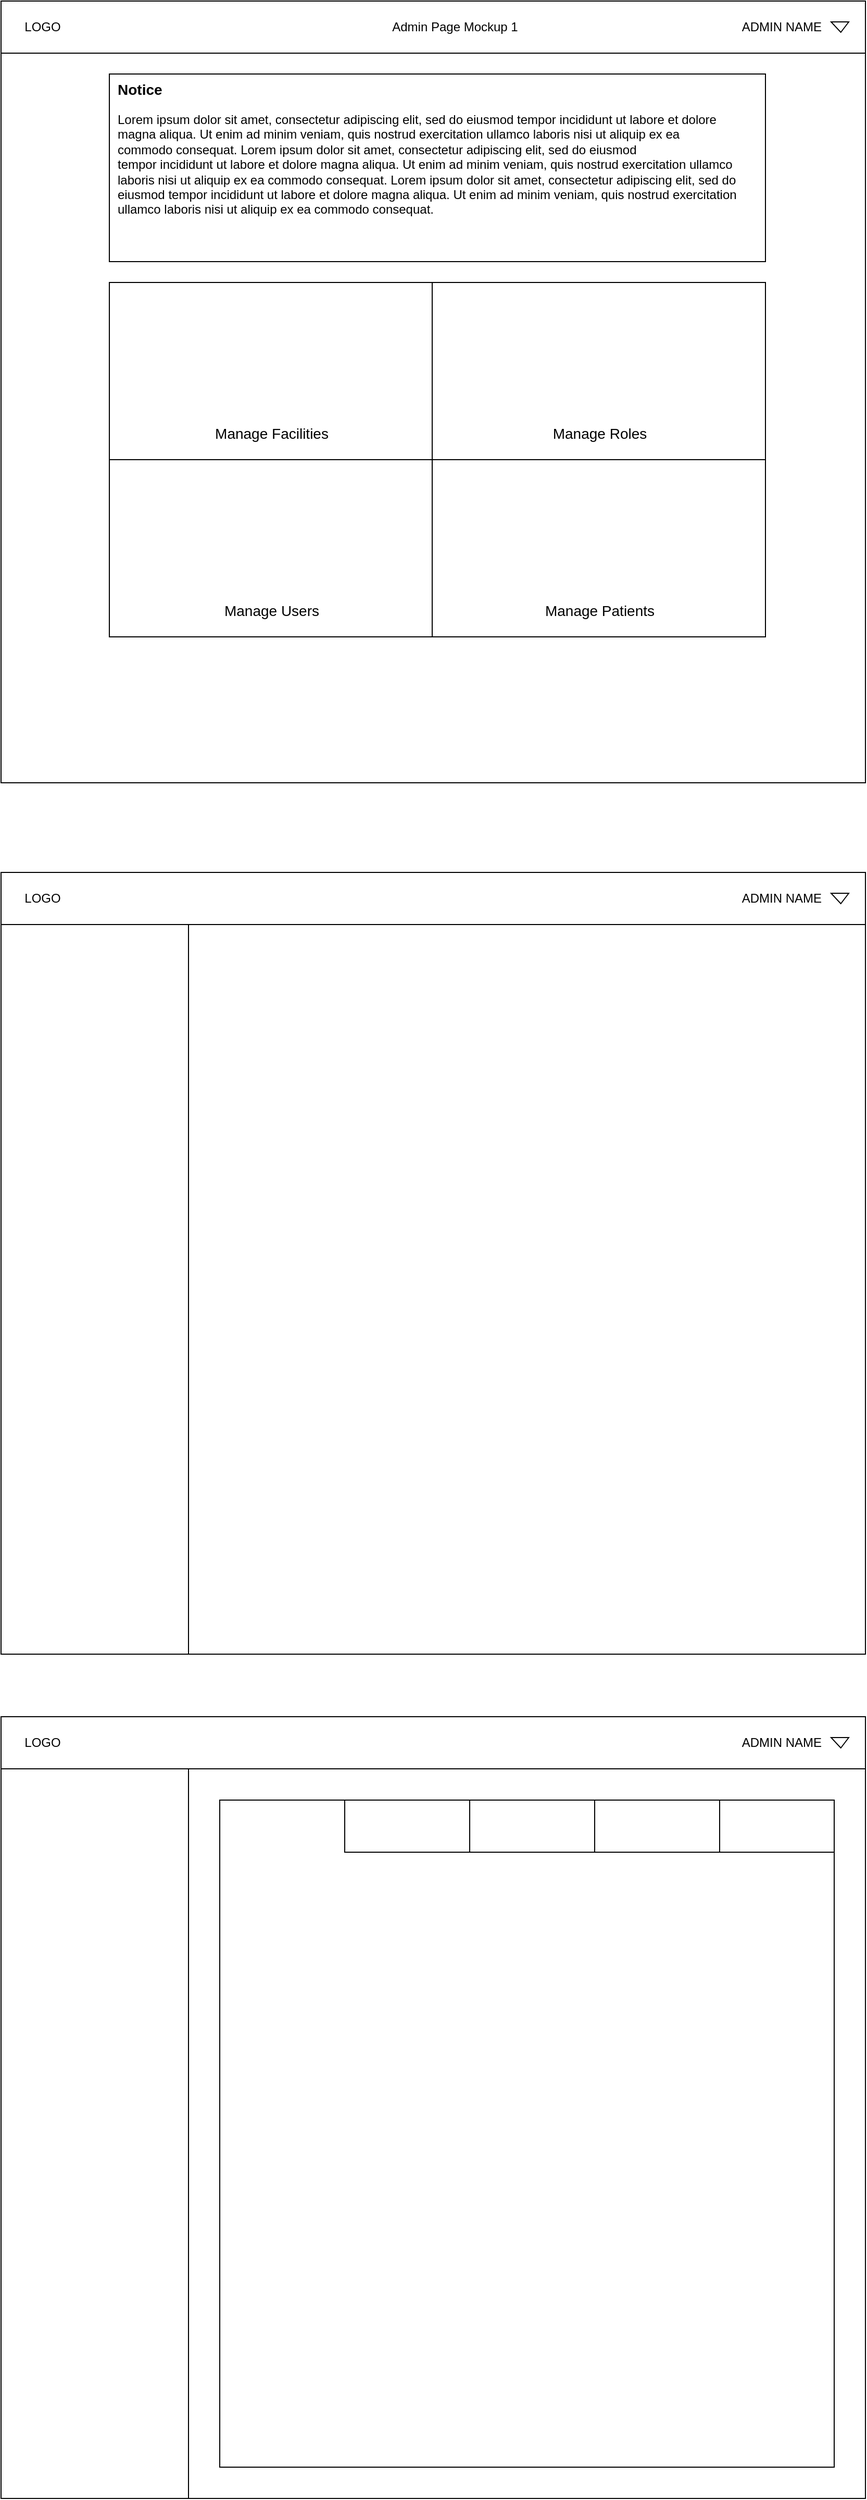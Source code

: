 <mxfile version="16.2.4" type="github">
  <diagram id="ZlVDRE46efvJjWPG35-X" name="Page-1">
    <mxGraphModel dx="974" dy="2740" grid="1" gridSize="10" guides="1" tooltips="1" connect="1" arrows="1" fold="1" page="1" pageScale="1" pageWidth="850" pageHeight="1100" math="0" shadow="0">
      <root>
        <mxCell id="0" />
        <mxCell id="1" parent="0" />
        <mxCell id="k_VhqZwvHw_klteU0AoN-1" value="" style="rounded=0;whiteSpace=wrap;html=1;" parent="1" vertex="1">
          <mxGeometry x="10" y="-1324" width="830" height="750" as="geometry" />
        </mxCell>
        <mxCell id="k_VhqZwvHw_klteU0AoN-3" value="" style="rounded=0;whiteSpace=wrap;html=1;" parent="1" vertex="1">
          <mxGeometry x="10" y="-1274" width="180" height="700" as="geometry" />
        </mxCell>
        <mxCell id="k_VhqZwvHw_klteU0AoN-13" value="" style="rounded=0;whiteSpace=wrap;html=1;" parent="1" vertex="1">
          <mxGeometry x="10" y="-2160" width="830" height="750" as="geometry" />
        </mxCell>
        <mxCell id="k_VhqZwvHw_klteU0AoN-14" value="" style="rounded=0;whiteSpace=wrap;html=1;" parent="1" vertex="1">
          <mxGeometry x="10" y="-2160" width="830" height="50" as="geometry" />
        </mxCell>
        <mxCell id="k_VhqZwvHw_klteU0AoN-16" value="LOGO" style="text;html=1;strokeColor=none;fillColor=none;align=center;verticalAlign=middle;whiteSpace=wrap;rounded=0;" parent="1" vertex="1">
          <mxGeometry x="20" y="-2150" width="60" height="30" as="geometry" />
        </mxCell>
        <mxCell id="k_VhqZwvHw_klteU0AoN-17" value="ADMIN NAME" style="text;html=1;strokeColor=none;fillColor=none;align=right;verticalAlign=middle;whiteSpace=wrap;rounded=0;" parent="1" vertex="1">
          <mxGeometry x="640" y="-2150" width="160" height="30" as="geometry" />
        </mxCell>
        <mxCell id="k_VhqZwvHw_klteU0AoN-19" value="" style="rounded=0;whiteSpace=wrap;html=1;" parent="1" vertex="1">
          <mxGeometry x="114" y="-1890" width="310" height="170" as="geometry" />
        </mxCell>
        <mxCell id="k_VhqZwvHw_klteU0AoN-20" value="" style="rounded=0;whiteSpace=wrap;html=1;" parent="1" vertex="1">
          <mxGeometry x="424" y="-1890" width="320" height="170" as="geometry" />
        </mxCell>
        <mxCell id="k_VhqZwvHw_klteU0AoN-21" value="" style="rounded=0;whiteSpace=wrap;html=1;" parent="1" vertex="1">
          <mxGeometry x="114" y="-1720" width="310" height="170" as="geometry" />
        </mxCell>
        <mxCell id="k_VhqZwvHw_klteU0AoN-22" value="" style="rounded=0;whiteSpace=wrap;html=1;" parent="1" vertex="1">
          <mxGeometry x="424" y="-1720" width="320" height="170" as="geometry" />
        </mxCell>
        <mxCell id="cs2jw7C7ojxvi7_q9Mmo-1" value="" style="rounded=0;whiteSpace=wrap;html=1;" parent="1" vertex="1">
          <mxGeometry x="114" y="-2090" width="630" height="180" as="geometry" />
        </mxCell>
        <mxCell id="cs2jw7C7ojxvi7_q9Mmo-2" value="Notice" style="text;html=1;strokeColor=none;fillColor=none;align=left;verticalAlign=middle;whiteSpace=wrap;rounded=0;fontStyle=1;fontSize=14;" parent="1" vertex="1">
          <mxGeometry x="120" y="-2090" width="160" height="30" as="geometry" />
        </mxCell>
        <mxCell id="cs2jw7C7ojxvi7_q9Mmo-3" value="Lorem ipsum dolor sit amet, consectetur adipiscing elit, sed do eiusmod tempor incididunt ut labore et dolore magna aliqua. Ut enim ad minim veniam, quis nostrud exercitation ullamco laboris nisi ut aliquip ex ea &lt;br&gt;commodo consequat. Lorem ipsum dolor sit amet, consectetur adipiscing elit, sed do eiusmod &lt;br&gt;tempor incididunt ut labore et dolore magna aliqua. Ut enim ad minim veniam, quis nostrud exercitation ullamco laboris nisi ut aliquip ex ea commodo consequat. Lorem ipsum dolor sit amet, consectetur adipiscing elit, sed do eiusmod tempor incididunt ut labore et dolore magna aliqua. Ut enim ad minim veniam, quis nostrud exercitation ullamco laboris nisi ut aliquip ex ea commodo consequat. " style="text;html=1;strokeColor=none;fillColor=none;align=left;verticalAlign=top;whiteSpace=wrap;rounded=0;" parent="1" vertex="1">
          <mxGeometry x="120" y="-2060" width="610" height="140" as="geometry" />
        </mxCell>
        <mxCell id="cs2jw7C7ojxvi7_q9Mmo-4" value="Manage Facilities" style="text;html=1;strokeColor=none;fillColor=none;align=center;verticalAlign=middle;whiteSpace=wrap;rounded=0;fontSize=14;" parent="1" vertex="1">
          <mxGeometry x="120" y="-1760" width="300" height="30" as="geometry" />
        </mxCell>
        <mxCell id="cs2jw7C7ojxvi7_q9Mmo-5" value="Manage Roles" style="text;html=1;strokeColor=none;fillColor=none;align=center;verticalAlign=middle;whiteSpace=wrap;rounded=0;fontSize=14;" parent="1" vertex="1">
          <mxGeometry x="430" y="-1760" width="310" height="30" as="geometry" />
        </mxCell>
        <mxCell id="cs2jw7C7ojxvi7_q9Mmo-6" value="Manage Users" style="text;html=1;strokeColor=none;fillColor=none;align=center;verticalAlign=middle;whiteSpace=wrap;rounded=0;fontSize=14;" parent="1" vertex="1">
          <mxGeometry x="120" y="-1590" width="300" height="30" as="geometry" />
        </mxCell>
        <mxCell id="cs2jw7C7ojxvi7_q9Mmo-8" value="" style="verticalLabelPosition=bottom;verticalAlign=top;html=1;shape=mxgraph.basic.acute_triangle;dx=0.45;fontSize=14;rotation=-180;" parent="1" vertex="1">
          <mxGeometry x="807" y="-2140" width="17" height="10" as="geometry" />
        </mxCell>
        <mxCell id="cs2jw7C7ojxvi7_q9Mmo-9" value="&lt;div&gt;Manage Patients&lt;br&gt;&lt;/div&gt;" style="text;html=1;strokeColor=none;fillColor=none;align=center;verticalAlign=middle;whiteSpace=wrap;rounded=0;fontSize=14;" parent="1" vertex="1">
          <mxGeometry x="430" y="-1590" width="310" height="30" as="geometry" />
        </mxCell>
        <mxCell id="cs2jw7C7ojxvi7_q9Mmo-11" value="" style="rounded=0;whiteSpace=wrap;html=1;" parent="1" vertex="1">
          <mxGeometry x="10" y="-1324" width="830" height="50" as="geometry" />
        </mxCell>
        <mxCell id="cs2jw7C7ojxvi7_q9Mmo-12" value="LOGO" style="text;html=1;strokeColor=none;fillColor=none;align=center;verticalAlign=middle;whiteSpace=wrap;rounded=0;" parent="1" vertex="1">
          <mxGeometry x="20" y="-1314" width="60" height="30" as="geometry" />
        </mxCell>
        <mxCell id="cs2jw7C7ojxvi7_q9Mmo-13" value="ADMIN NAME" style="text;html=1;strokeColor=none;fillColor=none;align=right;verticalAlign=middle;whiteSpace=wrap;rounded=0;" parent="1" vertex="1">
          <mxGeometry x="640" y="-1314" width="160" height="30" as="geometry" />
        </mxCell>
        <mxCell id="cs2jw7C7ojxvi7_q9Mmo-14" value="" style="verticalLabelPosition=bottom;verticalAlign=top;html=1;shape=mxgraph.basic.acute_triangle;dx=0.45;fontSize=14;rotation=-180;" parent="1" vertex="1">
          <mxGeometry x="807" y="-1304" width="17" height="10" as="geometry" />
        </mxCell>
        <mxCell id="DUx7CVB_z5RlTZ3vSdrm-17" value="" style="rounded=0;whiteSpace=wrap;html=1;" vertex="1" parent="1">
          <mxGeometry x="10" y="-514" width="830" height="750" as="geometry" />
        </mxCell>
        <mxCell id="DUx7CVB_z5RlTZ3vSdrm-18" value="" style="rounded=0;whiteSpace=wrap;html=1;" vertex="1" parent="1">
          <mxGeometry x="10" y="-464" width="180" height="700" as="geometry" />
        </mxCell>
        <mxCell id="DUx7CVB_z5RlTZ3vSdrm-19" value="" style="rounded=0;whiteSpace=wrap;html=1;" vertex="1" parent="1">
          <mxGeometry x="10" y="-514" width="830" height="50" as="geometry" />
        </mxCell>
        <mxCell id="DUx7CVB_z5RlTZ3vSdrm-20" value="LOGO" style="text;html=1;strokeColor=none;fillColor=none;align=center;verticalAlign=middle;whiteSpace=wrap;rounded=0;" vertex="1" parent="1">
          <mxGeometry x="20" y="-504" width="60" height="30" as="geometry" />
        </mxCell>
        <mxCell id="DUx7CVB_z5RlTZ3vSdrm-21" value="ADMIN NAME" style="text;html=1;strokeColor=none;fillColor=none;align=right;verticalAlign=middle;whiteSpace=wrap;rounded=0;" vertex="1" parent="1">
          <mxGeometry x="640" y="-504" width="160" height="30" as="geometry" />
        </mxCell>
        <mxCell id="DUx7CVB_z5RlTZ3vSdrm-22" value="" style="verticalLabelPosition=bottom;verticalAlign=top;html=1;shape=mxgraph.basic.acute_triangle;dx=0.45;fontSize=14;rotation=-180;" vertex="1" parent="1">
          <mxGeometry x="807" y="-494" width="17" height="10" as="geometry" />
        </mxCell>
        <mxCell id="DUx7CVB_z5RlTZ3vSdrm-23" value="" style="rounded=0;whiteSpace=wrap;html=1;" vertex="1" parent="1">
          <mxGeometry x="220" y="-434" width="590" height="640" as="geometry" />
        </mxCell>
        <mxCell id="DUx7CVB_z5RlTZ3vSdrm-24" value="" style="rounded=0;whiteSpace=wrap;html=1;" vertex="1" parent="1">
          <mxGeometry x="700" y="-434" width="110" height="50" as="geometry" />
        </mxCell>
        <mxCell id="DUx7CVB_z5RlTZ3vSdrm-25" value="" style="rounded=0;whiteSpace=wrap;html=1;" vertex="1" parent="1">
          <mxGeometry x="340" y="-434" width="120" height="50" as="geometry" />
        </mxCell>
        <mxCell id="DUx7CVB_z5RlTZ3vSdrm-26" value="" style="rounded=0;whiteSpace=wrap;html=1;" vertex="1" parent="1">
          <mxGeometry x="460" y="-434" width="120" height="50" as="geometry" />
        </mxCell>
        <mxCell id="DUx7CVB_z5RlTZ3vSdrm-27" value="" style="rounded=0;whiteSpace=wrap;html=1;" vertex="1" parent="1">
          <mxGeometry x="580" y="-434" width="120" height="50" as="geometry" />
        </mxCell>
        <mxCell id="DUx7CVB_z5RlTZ3vSdrm-28" value="Admin Page Mockup 1" style="text;html=1;strokeColor=none;fillColor=none;align=center;verticalAlign=middle;whiteSpace=wrap;rounded=0;" vertex="1" parent="1">
          <mxGeometry x="252" y="-2150" width="388" height="30" as="geometry" />
        </mxCell>
      </root>
    </mxGraphModel>
  </diagram>
</mxfile>
